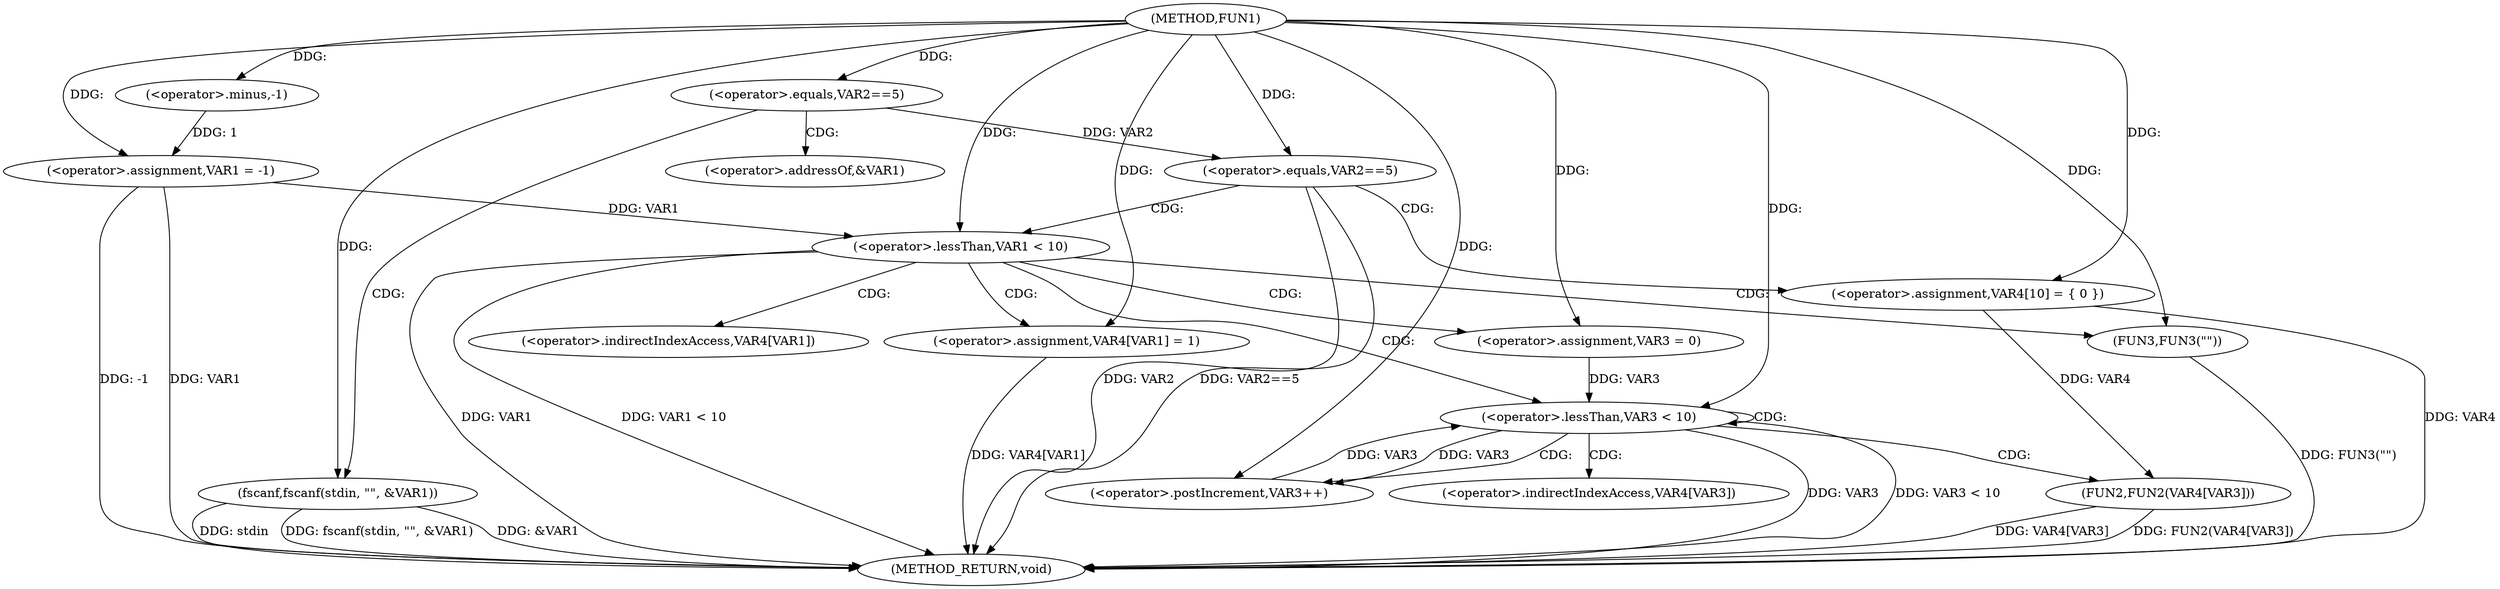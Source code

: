 digraph FUN1 {  
"1000100" [label = "(METHOD,FUN1)" ]
"1000155" [label = "(METHOD_RETURN,void)" ]
"1000103" [label = "(<operator>.assignment,VAR1 = -1)" ]
"1000105" [label = "(<operator>.minus,-1)" ]
"1000108" [label = "(<operator>.equals,VAR2==5)" ]
"1000112" [label = "(fscanf,fscanf(stdin, \"\", &VAR1))" ]
"1000118" [label = "(<operator>.equals,VAR2==5)" ]
"1000125" [label = "(<operator>.assignment,VAR4[10] = { 0 })" ]
"1000128" [label = "(<operator>.lessThan,VAR1 < 10)" ]
"1000132" [label = "(<operator>.assignment,VAR4[VAR1] = 1)" ]
"1000138" [label = "(<operator>.assignment,VAR3 = 0)" ]
"1000141" [label = "(<operator>.lessThan,VAR3 < 10)" ]
"1000144" [label = "(<operator>.postIncrement,VAR3++)" ]
"1000147" [label = "(FUN2,FUN2(VAR4[VAR3]))" ]
"1000153" [label = "(FUN3,FUN3(\"\"))" ]
"1000115" [label = "(<operator>.addressOf,&VAR1)" ]
"1000133" [label = "(<operator>.indirectIndexAccess,VAR4[VAR1])" ]
"1000148" [label = "(<operator>.indirectIndexAccess,VAR4[VAR3])" ]
  "1000125" -> "1000155"  [ label = "DDG: VAR4"] 
  "1000141" -> "1000155"  [ label = "DDG: VAR3"] 
  "1000103" -> "1000155"  [ label = "DDG: VAR1"] 
  "1000103" -> "1000155"  [ label = "DDG: -1"] 
  "1000112" -> "1000155"  [ label = "DDG: &VAR1"] 
  "1000147" -> "1000155"  [ label = "DDG: VAR4[VAR3]"] 
  "1000153" -> "1000155"  [ label = "DDG: FUN3(\"\")"] 
  "1000118" -> "1000155"  [ label = "DDG: VAR2==5"] 
  "1000112" -> "1000155"  [ label = "DDG: stdin"] 
  "1000118" -> "1000155"  [ label = "DDG: VAR2"] 
  "1000147" -> "1000155"  [ label = "DDG: FUN2(VAR4[VAR3])"] 
  "1000141" -> "1000155"  [ label = "DDG: VAR3 < 10"] 
  "1000128" -> "1000155"  [ label = "DDG: VAR1"] 
  "1000132" -> "1000155"  [ label = "DDG: VAR4[VAR1]"] 
  "1000112" -> "1000155"  [ label = "DDG: fscanf(stdin, \"\", &VAR1)"] 
  "1000128" -> "1000155"  [ label = "DDG: VAR1 < 10"] 
  "1000105" -> "1000103"  [ label = "DDG: 1"] 
  "1000100" -> "1000103"  [ label = "DDG: "] 
  "1000100" -> "1000105"  [ label = "DDG: "] 
  "1000100" -> "1000108"  [ label = "DDG: "] 
  "1000100" -> "1000112"  [ label = "DDG: "] 
  "1000108" -> "1000118"  [ label = "DDG: VAR2"] 
  "1000100" -> "1000118"  [ label = "DDG: "] 
  "1000100" -> "1000125"  [ label = "DDG: "] 
  "1000103" -> "1000128"  [ label = "DDG: VAR1"] 
  "1000100" -> "1000128"  [ label = "DDG: "] 
  "1000100" -> "1000132"  [ label = "DDG: "] 
  "1000100" -> "1000138"  [ label = "DDG: "] 
  "1000138" -> "1000141"  [ label = "DDG: VAR3"] 
  "1000144" -> "1000141"  [ label = "DDG: VAR3"] 
  "1000100" -> "1000141"  [ label = "DDG: "] 
  "1000141" -> "1000144"  [ label = "DDG: VAR3"] 
  "1000100" -> "1000144"  [ label = "DDG: "] 
  "1000125" -> "1000147"  [ label = "DDG: VAR4"] 
  "1000100" -> "1000153"  [ label = "DDG: "] 
  "1000108" -> "1000112"  [ label = "CDG: "] 
  "1000108" -> "1000115"  [ label = "CDG: "] 
  "1000118" -> "1000125"  [ label = "CDG: "] 
  "1000118" -> "1000128"  [ label = "CDG: "] 
  "1000128" -> "1000153"  [ label = "CDG: "] 
  "1000128" -> "1000132"  [ label = "CDG: "] 
  "1000128" -> "1000141"  [ label = "CDG: "] 
  "1000128" -> "1000133"  [ label = "CDG: "] 
  "1000128" -> "1000138"  [ label = "CDG: "] 
  "1000141" -> "1000141"  [ label = "CDG: "] 
  "1000141" -> "1000147"  [ label = "CDG: "] 
  "1000141" -> "1000148"  [ label = "CDG: "] 
  "1000141" -> "1000144"  [ label = "CDG: "] 
}
